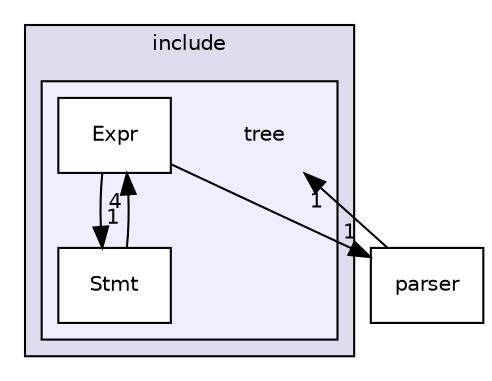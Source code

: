 digraph "include/tree" {
  compound=true
  node [ fontsize="10", fontname="Helvetica"];
  edge [ labelfontsize="10", labelfontname="Helvetica"];
  subgraph clusterdir_d44c64559bbebec7f509842c48db8b23 {
    graph [ bgcolor="#ddddee", pencolor="black", label="include" fontname="Helvetica", fontsize="10", URL="dir_d44c64559bbebec7f509842c48db8b23.html"]
  subgraph clusterdir_90ea79f90f3277a1d53059d67fa84fee {
    graph [ bgcolor="#eeeeff", pencolor="black", label="" URL="dir_90ea79f90f3277a1d53059d67fa84fee.html"];
    dir_90ea79f90f3277a1d53059d67fa84fee [shape=plaintext label="tree"];
    dir_fb98ec83fa6f017ed82041fa981cd301 [shape=box label="Expr" color="black" fillcolor="white" style="filled" URL="dir_fb98ec83fa6f017ed82041fa981cd301.html"];
    dir_856a9f7ec7f98d435c36fc29f1e0939b [shape=box label="Stmt" color="black" fillcolor="white" style="filled" URL="dir_856a9f7ec7f98d435c36fc29f1e0939b.html"];
  }
  }
  dir_3641795f5ac83aac21456e1fce038978 [shape=box label="parser" URL="dir_3641795f5ac83aac21456e1fce038978.html"];
  dir_fb98ec83fa6f017ed82041fa981cd301->dir_3641795f5ac83aac21456e1fce038978 [headlabel="1", labeldistance=1.5 headhref="dir_000003_000001.html"];
  dir_fb98ec83fa6f017ed82041fa981cd301->dir_856a9f7ec7f98d435c36fc29f1e0939b [headlabel="1", labeldistance=1.5 headhref="dir_000003_000004.html"];
  dir_3641795f5ac83aac21456e1fce038978->dir_90ea79f90f3277a1d53059d67fa84fee [headlabel="1", labeldistance=1.5 headhref="dir_000001_000002.html"];
  dir_856a9f7ec7f98d435c36fc29f1e0939b->dir_fb98ec83fa6f017ed82041fa981cd301 [headlabel="4", labeldistance=1.5 headhref="dir_000004_000003.html"];
}

